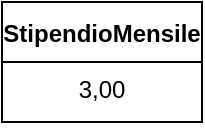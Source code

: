 <mxfile version="20.7.4" type="device"><diagram id="n2tzChIhWR2wru7YtLmf" name="Pagina-1"><mxGraphModel dx="1195" dy="703" grid="1" gridSize="10" guides="1" tooltips="1" connect="1" arrows="1" fold="1" page="1" pageScale="1" pageWidth="1169" pageHeight="827" math="0" shadow="0"><root><mxCell id="0"/><mxCell id="1" parent="0"/><mxCell id="PKQ20t5gl7po0gBwH-ja-161" value="StipendioMensile" style="swimlane;startSize=30;fontStyle=1" vertex="1" parent="1"><mxGeometry x="40" y="80" width="100" height="60" as="geometry"/></mxCell><mxCell id="PKQ20t5gl7po0gBwH-ja-162" value="3,00" style="text;strokeColor=none;fillColor=none;spacingLeft=4;spacingRight=4;overflow=hidden;rotatable=0;points=[[0,0.5],[1,0.5]];portConstraint=eastwest;fontSize=12;align=center;" vertex="1" parent="PKQ20t5gl7po0gBwH-ja-161"><mxGeometry y="30" width="100" height="30" as="geometry"/></mxCell></root></mxGraphModel></diagram></mxfile>